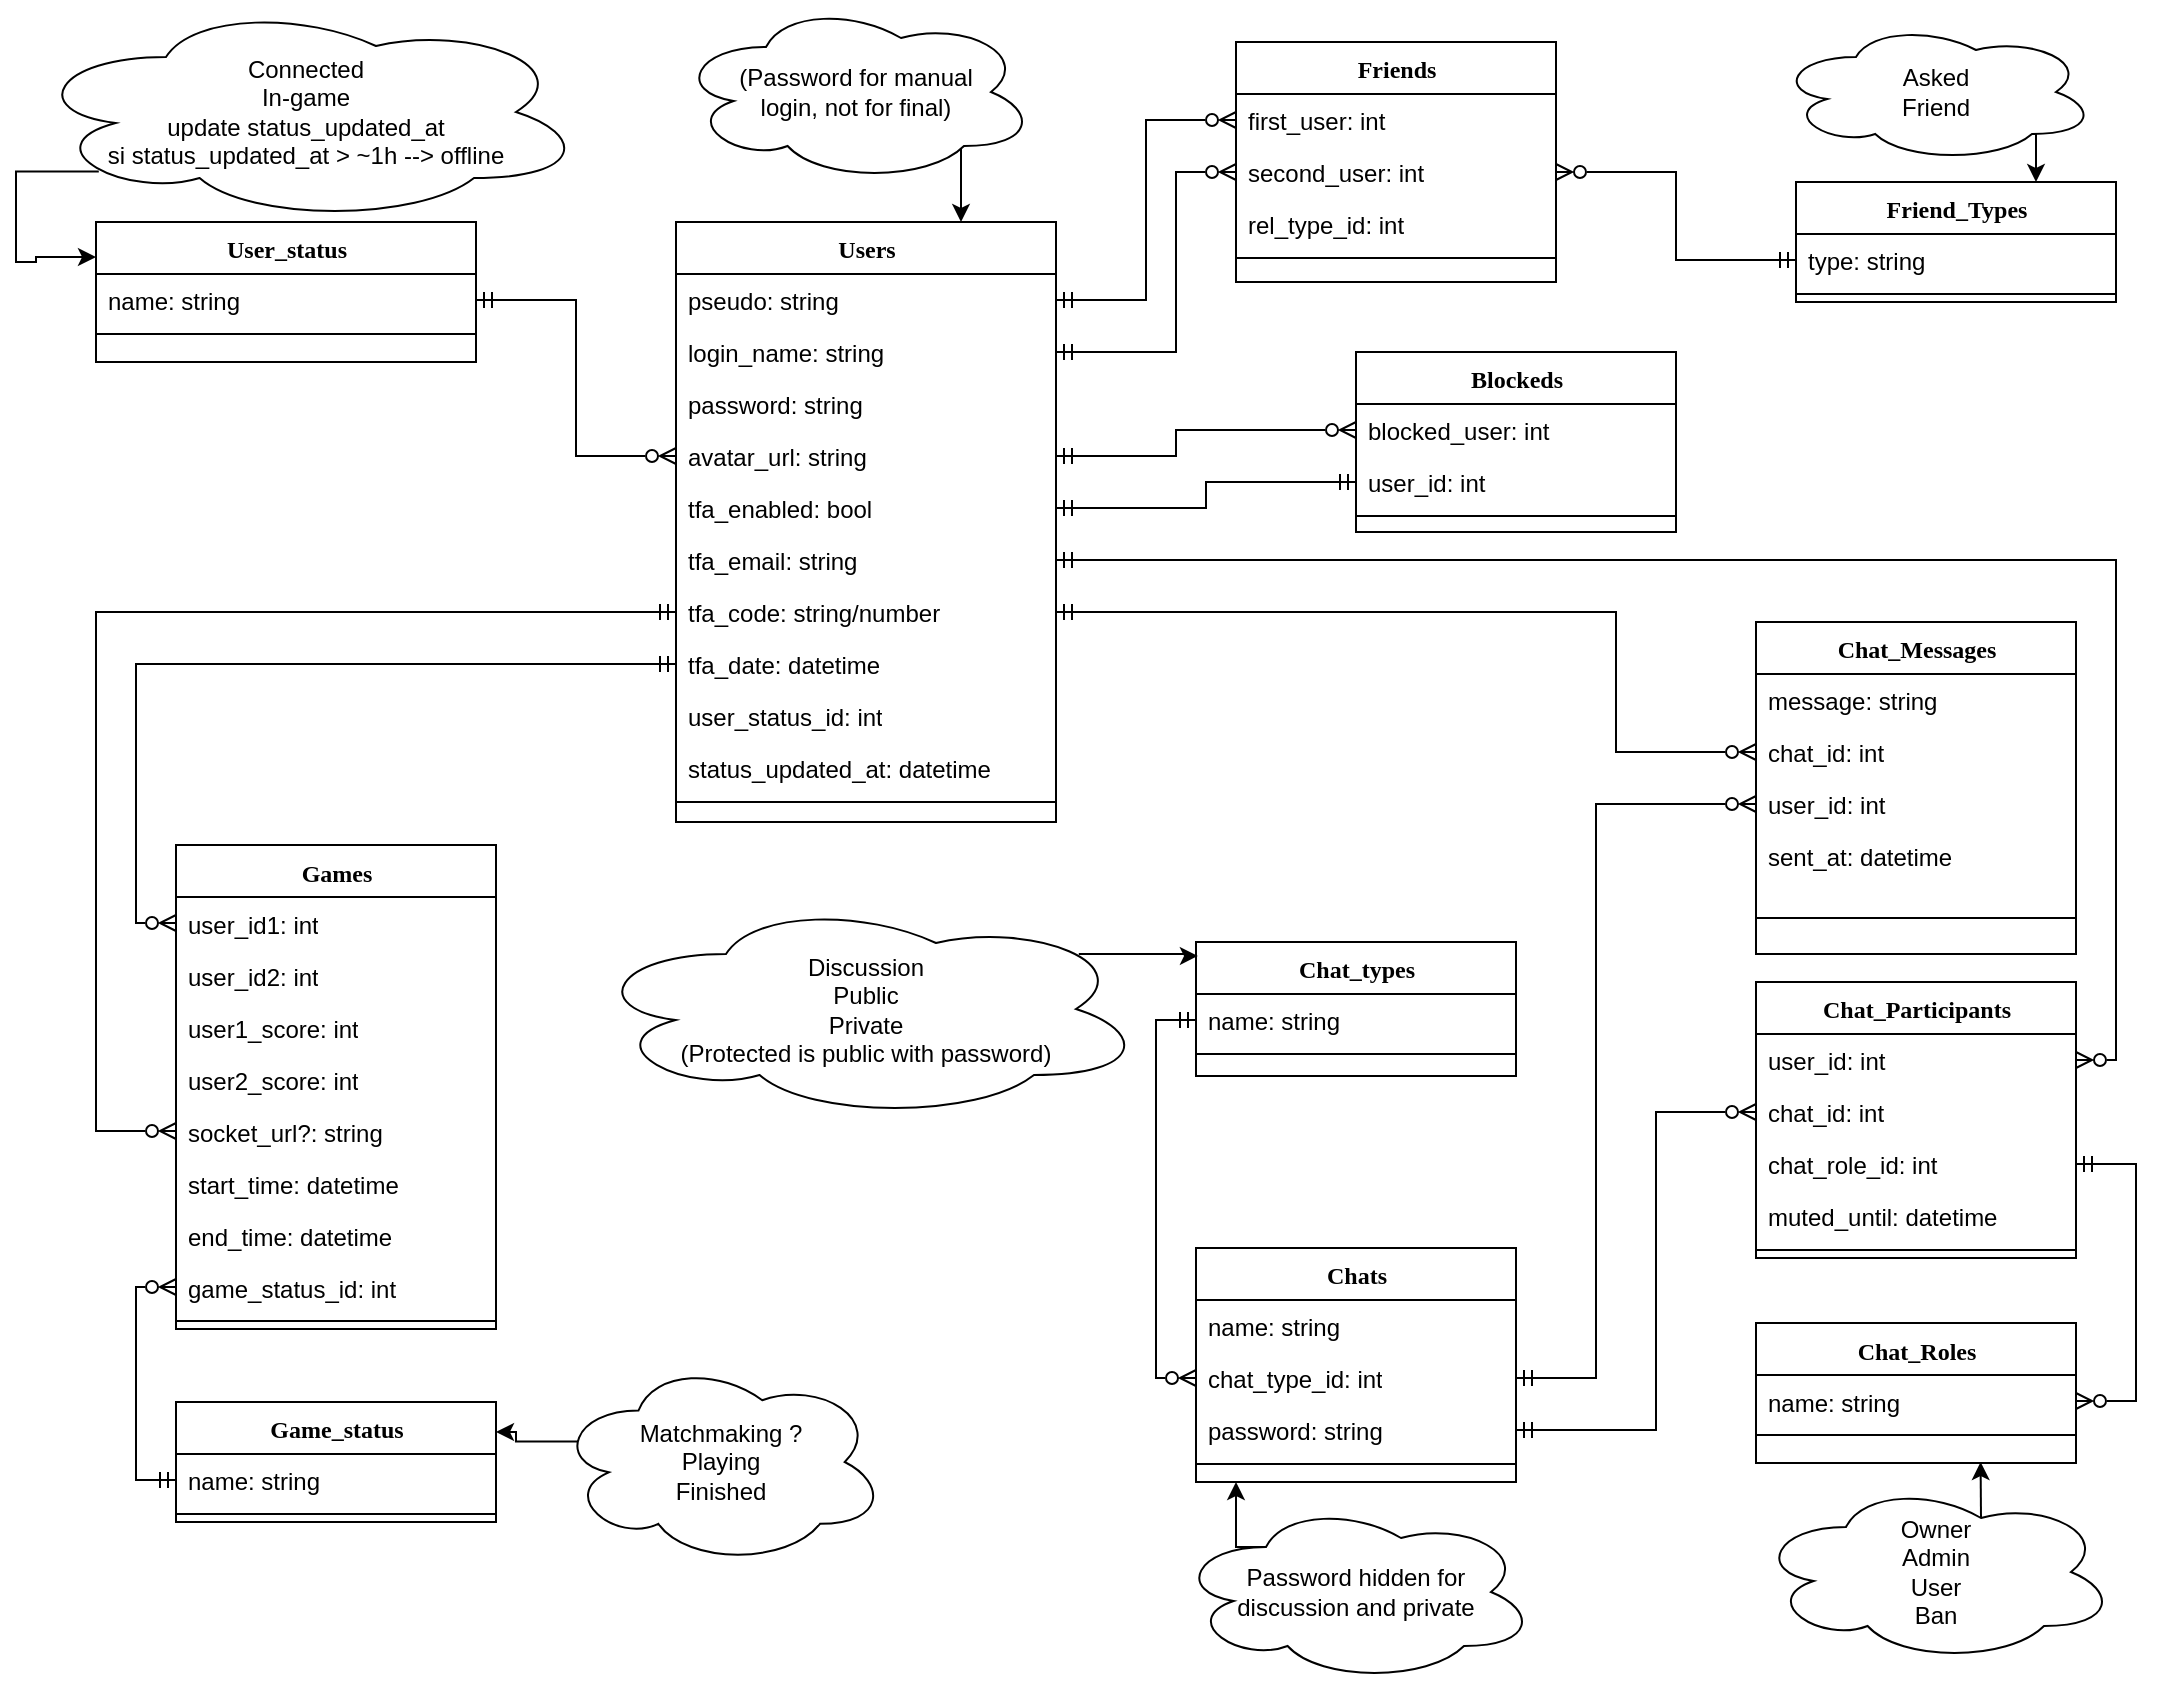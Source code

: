 <mxfile version="20.8.10"><diagram name="Page-1" id="9f46799a-70d6-7492-0946-bef42562c5a5"><mxGraphModel dx="1093" dy="1195" grid="1" gridSize="10" guides="1" tooltips="1" connect="1" arrows="1" fold="1" page="1" pageScale="1" pageWidth="1100" pageHeight="850" background="none" math="0" shadow="0"><root><mxCell id="0"/><mxCell id="1" parent="0"/><mxCell id="78961159f06e98e8-17" value="Users" style="swimlane;html=1;fontStyle=1;align=center;verticalAlign=top;childLayout=stackLayout;horizontal=1;startSize=26;horizontalStack=0;resizeParent=1;resizeLast=0;collapsible=1;marginBottom=0;swimlaneFillColor=#ffffff;rounded=0;shadow=0;comic=0;labelBackgroundColor=none;strokeWidth=1;fillColor=none;fontFamily=Verdana;fontSize=12" parent="1" vertex="1"><mxGeometry x="340" y="110" width="190" height="300" as="geometry"/></mxCell><mxCell id="78961159f06e98e8-21" value="pseudo: string" style="text;html=1;strokeColor=none;fillColor=none;align=left;verticalAlign=top;spacingLeft=4;spacingRight=4;whiteSpace=wrap;overflow=hidden;rotatable=0;points=[[0,0.5],[1,0.5]];portConstraint=eastwest;" parent="78961159f06e98e8-17" vertex="1"><mxGeometry y="26" width="190" height="26" as="geometry"/></mxCell><mxCell id="78961159f06e98e8-23" value="login_name: string" style="text;html=1;strokeColor=none;fillColor=none;align=left;verticalAlign=top;spacingLeft=4;spacingRight=4;whiteSpace=wrap;overflow=hidden;rotatable=0;points=[[0,0.5],[1,0.5]];portConstraint=eastwest;" parent="78961159f06e98e8-17" vertex="1"><mxGeometry y="52" width="190" height="26" as="geometry"/></mxCell><mxCell id="78961159f06e98e8-25" value="password: string" style="text;html=1;strokeColor=none;fillColor=none;align=left;verticalAlign=top;spacingLeft=4;spacingRight=4;whiteSpace=wrap;overflow=hidden;rotatable=0;points=[[0,0.5],[1,0.5]];portConstraint=eastwest;" parent="78961159f06e98e8-17" vertex="1"><mxGeometry y="78" width="190" height="26" as="geometry"/></mxCell><mxCell id="78961159f06e98e8-26" value="avatar_url: string" style="text;html=1;strokeColor=none;fillColor=none;align=left;verticalAlign=top;spacingLeft=4;spacingRight=4;whiteSpace=wrap;overflow=hidden;rotatable=0;points=[[0,0.5],[1,0.5]];portConstraint=eastwest;" parent="78961159f06e98e8-17" vertex="1"><mxGeometry y="104" width="190" height="26" as="geometry"/></mxCell><mxCell id="fCEpau_wuJve6Etn2Csr-4" value="tfa_enabled: bool" style="text;html=1;strokeColor=none;fillColor=none;align=left;verticalAlign=top;spacingLeft=4;spacingRight=4;whiteSpace=wrap;overflow=hidden;rotatable=0;points=[[0,0.5],[1,0.5]];portConstraint=eastwest;" parent="78961159f06e98e8-17" vertex="1"><mxGeometry y="130" width="190" height="26" as="geometry"/></mxCell><mxCell id="fCEpau_wuJve6Etn2Csr-3" value="tfa_email: string" style="text;html=1;strokeColor=none;fillColor=none;align=left;verticalAlign=top;spacingLeft=4;spacingRight=4;whiteSpace=wrap;overflow=hidden;rotatable=0;points=[[0,0.5],[1,0.5]];portConstraint=eastwest;" parent="78961159f06e98e8-17" vertex="1"><mxGeometry y="156" width="190" height="26" as="geometry"/></mxCell><mxCell id="fCEpau_wuJve6Etn2Csr-2" value="tfa_code: string/number" style="text;html=1;strokeColor=none;fillColor=none;align=left;verticalAlign=top;spacingLeft=4;spacingRight=4;whiteSpace=wrap;overflow=hidden;rotatable=0;points=[[0,0.5],[1,0.5]];portConstraint=eastwest;" parent="78961159f06e98e8-17" vertex="1"><mxGeometry y="182" width="190" height="26" as="geometry"/></mxCell><mxCell id="fCEpau_wuJve6Etn2Csr-1" value="tfa_date: datetime" style="text;html=1;strokeColor=none;fillColor=none;align=left;verticalAlign=top;spacingLeft=4;spacingRight=4;whiteSpace=wrap;overflow=hidden;rotatable=0;points=[[0,0.5],[1,0.5]];portConstraint=eastwest;" parent="78961159f06e98e8-17" vertex="1"><mxGeometry y="208" width="190" height="26" as="geometry"/></mxCell><mxCell id="fCEpau_wuJve6Etn2Csr-7" value="user_status_id: int" style="text;html=1;strokeColor=none;fillColor=none;align=left;verticalAlign=top;spacingLeft=4;spacingRight=4;whiteSpace=wrap;overflow=hidden;rotatable=0;points=[[0,0.5],[1,0.5]];portConstraint=eastwest;" parent="78961159f06e98e8-17" vertex="1"><mxGeometry y="234" width="190" height="26" as="geometry"/></mxCell><mxCell id="fCEpau_wuJve6Etn2Csr-6" value="status_updated_at: datetime" style="text;html=1;strokeColor=none;fillColor=none;align=left;verticalAlign=top;spacingLeft=4;spacingRight=4;whiteSpace=wrap;overflow=hidden;rotatable=0;points=[[0,0.5],[1,0.5]];portConstraint=eastwest;" parent="78961159f06e98e8-17" vertex="1"><mxGeometry y="260" width="190" height="26" as="geometry"/></mxCell><mxCell id="78961159f06e98e8-19" value="" style="line;html=1;strokeWidth=1;fillColor=none;align=left;verticalAlign=middle;spacingTop=-1;spacingLeft=3;spacingRight=3;rotatable=0;labelPosition=right;points=[];portConstraint=eastwest;" parent="78961159f06e98e8-17" vertex="1"><mxGeometry y="286" width="190" height="8" as="geometry"/></mxCell><mxCell id="78961159f06e98e8-30" value="Friends" style="swimlane;html=1;fontStyle=1;align=center;verticalAlign=top;childLayout=stackLayout;horizontal=1;startSize=26;horizontalStack=0;resizeParent=1;resizeLast=0;collapsible=1;marginBottom=0;swimlaneFillColor=#ffffff;rounded=0;shadow=0;comic=0;labelBackgroundColor=none;strokeWidth=1;fillColor=none;fontFamily=Verdana;fontSize=12" parent="1" vertex="1"><mxGeometry x="620" y="20" width="160" height="120" as="geometry"/></mxCell><mxCell id="78961159f06e98e8-31" value="first_user: int" style="text;html=1;strokeColor=none;fillColor=none;align=left;verticalAlign=top;spacingLeft=4;spacingRight=4;whiteSpace=wrap;overflow=hidden;rotatable=0;points=[[0,0.5],[1,0.5]];portConstraint=eastwest;" parent="78961159f06e98e8-30" vertex="1"><mxGeometry y="26" width="160" height="26" as="geometry"/></mxCell><mxCell id="78961159f06e98e8-32" value="second_user: int" style="text;html=1;strokeColor=none;fillColor=none;align=left;verticalAlign=top;spacingLeft=4;spacingRight=4;whiteSpace=wrap;overflow=hidden;rotatable=0;points=[[0,0.5],[1,0.5]];portConstraint=eastwest;" parent="78961159f06e98e8-30" vertex="1"><mxGeometry y="52" width="160" height="26" as="geometry"/></mxCell><mxCell id="78961159f06e98e8-33" value="rel_type_id: int" style="text;html=1;strokeColor=none;fillColor=none;align=left;verticalAlign=top;spacingLeft=4;spacingRight=4;whiteSpace=wrap;overflow=hidden;rotatable=0;points=[[0,0.5],[1,0.5]];portConstraint=eastwest;" parent="78961159f06e98e8-30" vertex="1"><mxGeometry y="78" width="160" height="26" as="geometry"/></mxCell><mxCell id="78961159f06e98e8-38" value="" style="line;html=1;strokeWidth=1;fillColor=none;align=left;verticalAlign=middle;spacingTop=-1;spacingLeft=3;spacingRight=3;rotatable=0;labelPosition=right;points=[];portConstraint=eastwest;" parent="78961159f06e98e8-30" vertex="1"><mxGeometry y="104" width="160" height="8" as="geometry"/></mxCell><mxCell id="78961159f06e98e8-82" value="Chats" style="swimlane;html=1;fontStyle=1;align=center;verticalAlign=top;childLayout=stackLayout;horizontal=1;startSize=26;horizontalStack=0;resizeParent=1;resizeLast=0;collapsible=1;marginBottom=0;swimlaneFillColor=#ffffff;rounded=0;shadow=0;comic=0;labelBackgroundColor=none;strokeWidth=1;fillColor=none;fontFamily=Verdana;fontSize=12" parent="1" vertex="1"><mxGeometry x="600" y="623" width="160" height="117" as="geometry"/></mxCell><mxCell id="78961159f06e98e8-83" value="name: string" style="text;html=1;strokeColor=none;fillColor=none;align=left;verticalAlign=top;spacingLeft=4;spacingRight=4;whiteSpace=wrap;overflow=hidden;rotatable=0;points=[[0,0.5],[1,0.5]];portConstraint=eastwest;" parent="78961159f06e98e8-82" vertex="1"><mxGeometry y="26" width="160" height="26" as="geometry"/></mxCell><mxCell id="78961159f06e98e8-84" value="chat_type_id: int" style="text;html=1;strokeColor=none;fillColor=none;align=left;verticalAlign=top;spacingLeft=4;spacingRight=4;whiteSpace=wrap;overflow=hidden;rotatable=0;points=[[0,0.5],[1,0.5]];portConstraint=eastwest;" parent="78961159f06e98e8-82" vertex="1"><mxGeometry y="52" width="160" height="26" as="geometry"/></mxCell><mxCell id="78961159f06e98e8-85" value="password: string" style="text;html=1;strokeColor=none;fillColor=none;align=left;verticalAlign=top;spacingLeft=4;spacingRight=4;whiteSpace=wrap;overflow=hidden;rotatable=0;points=[[0,0.5],[1,0.5]];portConstraint=eastwest;" parent="78961159f06e98e8-82" vertex="1"><mxGeometry y="78" width="160" height="26" as="geometry"/></mxCell><mxCell id="78961159f06e98e8-90" value="" style="line;html=1;strokeWidth=1;fillColor=none;align=left;verticalAlign=middle;spacingTop=-1;spacingLeft=3;spacingRight=3;rotatable=0;labelPosition=right;points=[];portConstraint=eastwest;" parent="78961159f06e98e8-82" vertex="1"><mxGeometry y="104" width="160" height="8" as="geometry"/></mxCell><mxCell id="fCEpau_wuJve6Etn2Csr-8" value="User_status" style="swimlane;html=1;fontStyle=1;align=center;verticalAlign=top;childLayout=stackLayout;horizontal=1;startSize=26;horizontalStack=0;resizeParent=1;resizeLast=0;collapsible=1;marginBottom=0;swimlaneFillColor=#ffffff;rounded=0;shadow=0;comic=0;labelBackgroundColor=none;strokeWidth=1;fillColor=none;fontFamily=Verdana;fontSize=12" parent="1" vertex="1"><mxGeometry x="50" y="110" width="190" height="70" as="geometry"/></mxCell><mxCell id="fCEpau_wuJve6Etn2Csr-9" value="name: string" style="text;html=1;strokeColor=none;fillColor=none;align=left;verticalAlign=top;spacingLeft=4;spacingRight=4;whiteSpace=wrap;overflow=hidden;rotatable=0;points=[[0,0.5],[1,0.5]];portConstraint=eastwest;" parent="fCEpau_wuJve6Etn2Csr-8" vertex="1"><mxGeometry y="26" width="190" height="26" as="geometry"/></mxCell><mxCell id="fCEpau_wuJve6Etn2Csr-19" value="" style="line;html=1;strokeWidth=1;fillColor=none;align=left;verticalAlign=middle;spacingTop=-1;spacingLeft=3;spacingRight=3;rotatable=0;labelPosition=right;points=[];portConstraint=eastwest;" parent="fCEpau_wuJve6Etn2Csr-8" vertex="1"><mxGeometry y="52" width="190" height="8" as="geometry"/></mxCell><mxCell id="fCEpau_wuJve6Etn2Csr-21" style="edgeStyle=orthogonalEdgeStyle;rounded=0;orthogonalLoop=1;jettySize=auto;html=1;exitX=0;exitY=0.5;exitDx=0;exitDy=0;entryX=1;entryY=0.5;entryDx=0;entryDy=0;endArrow=ERmandOne;endFill=0;startArrow=ERzeroToMany;startFill=0;" parent="1" source="78961159f06e98e8-26" target="fCEpau_wuJve6Etn2Csr-9" edge="1"><mxGeometry relative="1" as="geometry"/></mxCell><mxCell id="fCEpau_wuJve6Etn2Csr-114" style="edgeStyle=orthogonalEdgeStyle;rounded=0;orthogonalLoop=1;jettySize=auto;html=1;exitX=0.13;exitY=0.77;exitDx=0;exitDy=0;exitPerimeter=0;entryX=0;entryY=0.25;entryDx=0;entryDy=0;startArrow=none;startFill=0;endArrow=classic;endFill=1;" parent="1" source="fCEpau_wuJve6Etn2Csr-22" target="fCEpau_wuJve6Etn2Csr-8" edge="1"><mxGeometry relative="1" as="geometry"><Array as="points"><mxPoint x="10" y="85"/><mxPoint x="10" y="130"/><mxPoint x="20" y="130"/><mxPoint x="20" y="128"/></Array></mxGeometry></mxCell><mxCell id="fCEpau_wuJve6Etn2Csr-22" value="Connected&lt;br&gt;&lt;div&gt;In-game&lt;/div&gt;&lt;div&gt;update status_updated_at&lt;br&gt;si status_updated_at &amp;gt; ~1h --&amp;gt; offline&lt;br&gt;&lt;/div&gt;" style="ellipse;shape=cloud;whiteSpace=wrap;html=1;" parent="1" vertex="1"><mxGeometry x="15" width="280" height="110" as="geometry"/></mxCell><mxCell id="fCEpau_wuJve6Etn2Csr-24" value="Friend_Types" style="swimlane;html=1;fontStyle=1;align=center;verticalAlign=top;childLayout=stackLayout;horizontal=1;startSize=26;horizontalStack=0;resizeParent=1;resizeLast=0;collapsible=1;marginBottom=0;swimlaneFillColor=#ffffff;rounded=0;shadow=0;comic=0;labelBackgroundColor=none;strokeWidth=1;fillColor=none;fontFamily=Verdana;fontSize=12" parent="1" vertex="1"><mxGeometry x="900" y="90" width="160" height="60" as="geometry"/></mxCell><mxCell id="fCEpau_wuJve6Etn2Csr-25" value="type: string" style="text;html=1;strokeColor=none;fillColor=none;align=left;verticalAlign=top;spacingLeft=4;spacingRight=4;whiteSpace=wrap;overflow=hidden;rotatable=0;points=[[0,0.5],[1,0.5]];portConstraint=eastwest;" parent="fCEpau_wuJve6Etn2Csr-24" vertex="1"><mxGeometry y="26" width="160" height="26" as="geometry"/></mxCell><mxCell id="fCEpau_wuJve6Etn2Csr-29" value="" style="line;html=1;strokeWidth=1;fillColor=none;align=left;verticalAlign=middle;spacingTop=-1;spacingLeft=3;spacingRight=3;rotatable=0;labelPosition=right;points=[];portConstraint=eastwest;" parent="fCEpau_wuJve6Etn2Csr-24" vertex="1"><mxGeometry y="52" width="160" height="8" as="geometry"/></mxCell><mxCell id="fCEpau_wuJve6Etn2Csr-116" style="edgeStyle=orthogonalEdgeStyle;rounded=0;orthogonalLoop=1;jettySize=auto;html=1;exitX=0.8;exitY=0.8;exitDx=0;exitDy=0;exitPerimeter=0;entryX=0.75;entryY=0;entryDx=0;entryDy=0;startArrow=none;startFill=0;endArrow=classic;endFill=1;" parent="1" source="fCEpau_wuJve6Etn2Csr-32" target="fCEpau_wuJve6Etn2Csr-24" edge="1"><mxGeometry relative="1" as="geometry"/></mxCell><mxCell id="fCEpau_wuJve6Etn2Csr-32" value="&lt;div&gt;Asked&lt;/div&gt;&lt;div&gt;Friend&lt;/div&gt;" style="ellipse;shape=cloud;whiteSpace=wrap;html=1;" parent="1" vertex="1"><mxGeometry x="890" y="10" width="160" height="70" as="geometry"/></mxCell><mxCell id="fCEpau_wuJve6Etn2Csr-34" style="edgeStyle=orthogonalEdgeStyle;rounded=0;orthogonalLoop=1;jettySize=auto;html=1;exitX=1;exitY=0.5;exitDx=0;exitDy=0;entryX=0;entryY=0.5;entryDx=0;entryDy=0;endArrow=ERmandOne;endFill=0;startArrow=ERzeroToMany;startFill=0;" parent="1" source="78961159f06e98e8-32" target="fCEpau_wuJve6Etn2Csr-25" edge="1"><mxGeometry relative="1" as="geometry"/></mxCell><mxCell id="78961159f06e98e8-69" value="Chat_types" style="swimlane;html=1;fontStyle=1;align=center;verticalAlign=top;childLayout=stackLayout;horizontal=1;startSize=26;horizontalStack=0;resizeParent=1;resizeLast=0;collapsible=1;marginBottom=0;swimlaneFillColor=#ffffff;rounded=0;shadow=0;comic=0;labelBackgroundColor=none;strokeWidth=1;fillColor=none;fontFamily=Verdana;fontSize=12" parent="1" vertex="1"><mxGeometry x="600" y="470" width="160" height="67" as="geometry"/></mxCell><mxCell id="78961159f06e98e8-70" value="name: string" style="text;html=1;strokeColor=none;fillColor=none;align=left;verticalAlign=top;spacingLeft=4;spacingRight=4;whiteSpace=wrap;overflow=hidden;rotatable=0;points=[[0,0.5],[1,0.5]];portConstraint=eastwest;" parent="78961159f06e98e8-69" vertex="1"><mxGeometry y="26" width="160" height="26" as="geometry"/></mxCell><mxCell id="78961159f06e98e8-77" value="" style="line;html=1;strokeWidth=1;fillColor=none;align=left;verticalAlign=middle;spacingTop=-1;spacingLeft=3;spacingRight=3;rotatable=0;labelPosition=right;points=[];portConstraint=eastwest;" parent="78961159f06e98e8-69" vertex="1"><mxGeometry y="52" width="160" height="8" as="geometry"/></mxCell><mxCell id="fCEpau_wuJve6Etn2Csr-37" value="Chat_Participants" style="swimlane;html=1;fontStyle=1;align=center;verticalAlign=top;childLayout=stackLayout;horizontal=1;startSize=26;horizontalStack=0;resizeParent=1;resizeLast=0;collapsible=1;marginBottom=0;swimlaneFillColor=#ffffff;rounded=0;shadow=0;comic=0;labelBackgroundColor=none;strokeWidth=1;fillColor=none;fontFamily=Verdana;fontSize=12" parent="1" vertex="1"><mxGeometry x="880" y="490" width="160" height="138" as="geometry"/></mxCell><mxCell id="fCEpau_wuJve6Etn2Csr-38" value="user_id: int" style="text;html=1;strokeColor=none;fillColor=none;align=left;verticalAlign=top;spacingLeft=4;spacingRight=4;whiteSpace=wrap;overflow=hidden;rotatable=0;points=[[0,0.5],[1,0.5]];portConstraint=eastwest;" parent="fCEpau_wuJve6Etn2Csr-37" vertex="1"><mxGeometry y="26" width="160" height="26" as="geometry"/></mxCell><mxCell id="fCEpau_wuJve6Etn2Csr-39" value="chat_id: int" style="text;html=1;strokeColor=none;fillColor=none;align=left;verticalAlign=top;spacingLeft=4;spacingRight=4;whiteSpace=wrap;overflow=hidden;rotatable=0;points=[[0,0.5],[1,0.5]];portConstraint=eastwest;" parent="fCEpau_wuJve6Etn2Csr-37" vertex="1"><mxGeometry y="52" width="160" height="26" as="geometry"/></mxCell><mxCell id="fCEpau_wuJve6Etn2Csr-51" value="chat_role_id: int" style="text;html=1;strokeColor=none;fillColor=none;align=left;verticalAlign=top;spacingLeft=4;spacingRight=4;whiteSpace=wrap;overflow=hidden;rotatable=0;points=[[0,0.5],[1,0.5]];portConstraint=eastwest;" parent="fCEpau_wuJve6Etn2Csr-37" vertex="1"><mxGeometry y="78" width="160" height="26" as="geometry"/></mxCell><mxCell id="fCEpau_wuJve6Etn2Csr-50" value="muted_until: datetime" style="text;html=1;strokeColor=none;fillColor=none;align=left;verticalAlign=top;spacingLeft=4;spacingRight=4;whiteSpace=wrap;overflow=hidden;rotatable=0;points=[[0,0.5],[1,0.5]];portConstraint=eastwest;" parent="fCEpau_wuJve6Etn2Csr-37" vertex="1"><mxGeometry y="104" width="160" height="26" as="geometry"/></mxCell><mxCell id="fCEpau_wuJve6Etn2Csr-45" value="" style="line;html=1;strokeWidth=1;fillColor=none;align=left;verticalAlign=middle;spacingTop=-1;spacingLeft=3;spacingRight=3;rotatable=0;labelPosition=right;points=[];portConstraint=eastwest;" parent="fCEpau_wuJve6Etn2Csr-37" vertex="1"><mxGeometry y="130" width="160" height="8" as="geometry"/></mxCell><mxCell id="fCEpau_wuJve6Etn2Csr-113" style="edgeStyle=orthogonalEdgeStyle;rounded=0;orthogonalLoop=1;jettySize=auto;html=1;exitX=0.88;exitY=0.25;exitDx=0;exitDy=0;exitPerimeter=0;entryX=0.006;entryY=0.104;entryDx=0;entryDy=0;entryPerimeter=0;startArrow=none;startFill=0;endArrow=classic;endFill=1;" parent="1" source="fCEpau_wuJve6Etn2Csr-48" target="78961159f06e98e8-69" edge="1"><mxGeometry relative="1" as="geometry"/></mxCell><mxCell id="fCEpau_wuJve6Etn2Csr-48" value="&lt;div&gt;Discussion&lt;/div&gt;&lt;div&gt;Public&lt;/div&gt;&lt;div&gt;Private&lt;/div&gt;&lt;div&gt;(Protected is public with password)&lt;br&gt;&lt;/div&gt;" style="ellipse;shape=cloud;whiteSpace=wrap;html=1;" parent="1" vertex="1"><mxGeometry x="295" y="448.5" width="280" height="110" as="geometry"/></mxCell><mxCell id="fCEpau_wuJve6Etn2Csr-118" style="edgeStyle=orthogonalEdgeStyle;rounded=0;orthogonalLoop=1;jettySize=auto;html=1;exitX=0.25;exitY=0.25;exitDx=0;exitDy=0;exitPerimeter=0;startArrow=none;startFill=0;endArrow=classic;endFill=1;" parent="1" source="fCEpau_wuJve6Etn2Csr-49" edge="1"><mxGeometry relative="1" as="geometry"><mxPoint x="620" y="740" as="targetPoint"/></mxGeometry></mxCell><mxCell id="fCEpau_wuJve6Etn2Csr-49" value="&lt;div&gt;Password hidden for &lt;br&gt;&lt;/div&gt;&lt;div&gt;discussion and private&lt;/div&gt;" style="ellipse;shape=cloud;whiteSpace=wrap;html=1;" parent="1" vertex="1"><mxGeometry x="590" y="750" width="180" height="90" as="geometry"/></mxCell><mxCell id="fCEpau_wuJve6Etn2Csr-52" value="Chat_Roles" style="swimlane;html=1;fontStyle=1;align=center;verticalAlign=top;childLayout=stackLayout;horizontal=1;startSize=26;horizontalStack=0;resizeParent=1;resizeLast=0;collapsible=1;marginBottom=0;swimlaneFillColor=#ffffff;rounded=0;shadow=0;comic=0;labelBackgroundColor=none;strokeWidth=1;fillColor=none;fontFamily=Verdana;fontSize=12" parent="1" vertex="1"><mxGeometry x="880" y="660.5" width="160" height="70" as="geometry"/></mxCell><mxCell id="fCEpau_wuJve6Etn2Csr-53" value="name: string" style="text;html=1;strokeColor=none;fillColor=none;align=left;verticalAlign=top;spacingLeft=4;spacingRight=4;whiteSpace=wrap;overflow=hidden;rotatable=0;points=[[0,0.5],[1,0.5]];portConstraint=eastwest;" parent="fCEpau_wuJve6Etn2Csr-52" vertex="1"><mxGeometry y="26" width="160" height="26" as="geometry"/></mxCell><mxCell id="fCEpau_wuJve6Etn2Csr-57" value="" style="line;html=1;strokeWidth=1;fillColor=none;align=left;verticalAlign=middle;spacingTop=-1;spacingLeft=3;spacingRight=3;rotatable=0;labelPosition=right;points=[];portConstraint=eastwest;" parent="fCEpau_wuJve6Etn2Csr-52" vertex="1"><mxGeometry y="52" width="160" height="8" as="geometry"/></mxCell><mxCell id="fCEpau_wuJve6Etn2Csr-117" style="edgeStyle=orthogonalEdgeStyle;rounded=0;orthogonalLoop=1;jettySize=auto;html=1;exitX=0.625;exitY=0.2;exitDx=0;exitDy=0;exitPerimeter=0;startArrow=none;startFill=0;endArrow=classic;endFill=1;" parent="1" source="fCEpau_wuJve6Etn2Csr-60" edge="1"><mxGeometry relative="1" as="geometry"><mxPoint x="992.29" y="730" as="targetPoint"/></mxGeometry></mxCell><mxCell id="fCEpau_wuJve6Etn2Csr-60" value="Owner&lt;br&gt;Admin&lt;br&gt;&lt;div&gt;User&lt;/div&gt;&lt;div&gt;Ban&lt;br&gt;&lt;/div&gt;" style="ellipse;shape=cloud;whiteSpace=wrap;html=1;" parent="1" vertex="1"><mxGeometry x="880" y="740" width="180" height="90" as="geometry"/></mxCell><mxCell id="fCEpau_wuJve6Etn2Csr-61" style="edgeStyle=orthogonalEdgeStyle;rounded=0;orthogonalLoop=1;jettySize=auto;html=1;exitX=1;exitY=0.5;exitDx=0;exitDy=0;entryX=1;entryY=0.5;entryDx=0;entryDy=0;startArrow=ERmandOne;startFill=0;endArrow=ERzeroToMany;endFill=0;" parent="1" source="fCEpau_wuJve6Etn2Csr-3" target="fCEpau_wuJve6Etn2Csr-38" edge="1"><mxGeometry relative="1" as="geometry"/></mxCell><mxCell id="fCEpau_wuJve6Etn2Csr-115" style="edgeStyle=orthogonalEdgeStyle;rounded=0;orthogonalLoop=1;jettySize=auto;html=1;exitX=0.8;exitY=0.8;exitDx=0;exitDy=0;exitPerimeter=0;entryX=0.75;entryY=0;entryDx=0;entryDy=0;startArrow=none;startFill=0;endArrow=classic;endFill=1;" parent="1" source="fCEpau_wuJve6Etn2Csr-63" target="78961159f06e98e8-17" edge="1"><mxGeometry relative="1" as="geometry"/></mxCell><mxCell id="fCEpau_wuJve6Etn2Csr-63" value="&lt;div&gt;(Password for manual &lt;br&gt;&lt;/div&gt;&lt;div&gt;login, not for final)&lt;/div&gt;" style="ellipse;shape=cloud;whiteSpace=wrap;html=1;" parent="1" vertex="1"><mxGeometry x="340" width="180" height="90" as="geometry"/></mxCell><mxCell id="fCEpau_wuJve6Etn2Csr-66" value="&lt;div&gt;Chat_Messages&lt;/div&gt;" style="swimlane;html=1;fontStyle=1;align=center;verticalAlign=top;childLayout=stackLayout;horizontal=1;startSize=26;horizontalStack=0;resizeParent=1;resizeLast=0;collapsible=1;marginBottom=0;swimlaneFillColor=#ffffff;rounded=0;shadow=0;comic=0;labelBackgroundColor=none;strokeWidth=1;fillColor=none;fontFamily=Verdana;fontSize=12" parent="1" vertex="1"><mxGeometry x="880" y="310" width="160" height="166" as="geometry"/></mxCell><mxCell id="fCEpau_wuJve6Etn2Csr-67" value="message: string" style="text;html=1;strokeColor=none;fillColor=none;align=left;verticalAlign=top;spacingLeft=4;spacingRight=4;whiteSpace=wrap;overflow=hidden;rotatable=0;points=[[0,0.5],[1,0.5]];portConstraint=eastwest;" parent="fCEpau_wuJve6Etn2Csr-66" vertex="1"><mxGeometry y="26" width="160" height="26" as="geometry"/></mxCell><mxCell id="fCEpau_wuJve6Etn2Csr-68" value="chat_id: int" style="text;html=1;strokeColor=none;fillColor=none;align=left;verticalAlign=top;spacingLeft=4;spacingRight=4;whiteSpace=wrap;overflow=hidden;rotatable=0;points=[[0,0.5],[1,0.5]];portConstraint=eastwest;" parent="fCEpau_wuJve6Etn2Csr-66" vertex="1"><mxGeometry y="52" width="160" height="26" as="geometry"/></mxCell><mxCell id="fCEpau_wuJve6Etn2Csr-69" value="user_id: int" style="text;html=1;strokeColor=none;fillColor=none;align=left;verticalAlign=top;spacingLeft=4;spacingRight=4;whiteSpace=wrap;overflow=hidden;rotatable=0;points=[[0,0.5],[1,0.5]];portConstraint=eastwest;" parent="fCEpau_wuJve6Etn2Csr-66" vertex="1"><mxGeometry y="78" width="160" height="26" as="geometry"/></mxCell><mxCell id="fCEpau_wuJve6Etn2Csr-74" value="&lt;div&gt;sent_at: datetime&lt;/div&gt;" style="text;html=1;strokeColor=none;fillColor=none;align=left;verticalAlign=top;spacingLeft=4;spacingRight=4;whiteSpace=wrap;overflow=hidden;rotatable=0;points=[[0,0.5],[1,0.5]];portConstraint=eastwest;" parent="fCEpau_wuJve6Etn2Csr-66" vertex="1"><mxGeometry y="104" width="160" height="26" as="geometry"/></mxCell><mxCell id="fCEpau_wuJve6Etn2Csr-71" value="" style="line;html=1;strokeWidth=1;fillColor=none;align=left;verticalAlign=middle;spacingTop=-1;spacingLeft=3;spacingRight=3;rotatable=0;labelPosition=right;points=[];portConstraint=eastwest;" parent="fCEpau_wuJve6Etn2Csr-66" vertex="1"><mxGeometry y="130" width="160" height="36" as="geometry"/></mxCell><mxCell id="fCEpau_wuJve6Etn2Csr-75" style="edgeStyle=orthogonalEdgeStyle;rounded=0;orthogonalLoop=1;jettySize=auto;html=1;exitX=1;exitY=0.5;exitDx=0;exitDy=0;entryX=1;entryY=0.5;entryDx=0;entryDy=0;startArrow=ERmandOne;startFill=0;endArrow=ERzeroToMany;endFill=0;" parent="1" source="fCEpau_wuJve6Etn2Csr-51" target="fCEpau_wuJve6Etn2Csr-53" edge="1"><mxGeometry relative="1" as="geometry"><Array as="points"><mxPoint x="1070" y="581"/><mxPoint x="1070" y="699"/></Array></mxGeometry></mxCell><mxCell id="fCEpau_wuJve6Etn2Csr-79" style="edgeStyle=orthogonalEdgeStyle;rounded=0;orthogonalLoop=1;jettySize=auto;html=1;exitX=1;exitY=0.5;exitDx=0;exitDy=0;entryX=0;entryY=0.5;entryDx=0;entryDy=0;startArrow=ERmandOne;startFill=0;endArrow=ERzeroToMany;endFill=0;" parent="1" source="fCEpau_wuJve6Etn2Csr-2" target="fCEpau_wuJve6Etn2Csr-68" edge="1"><mxGeometry relative="1" as="geometry"><Array as="points"><mxPoint x="810" y="305"/><mxPoint x="810" y="375"/></Array></mxGeometry></mxCell><mxCell id="fCEpau_wuJve6Etn2Csr-80" style="edgeStyle=orthogonalEdgeStyle;rounded=0;orthogonalLoop=1;jettySize=auto;html=1;exitX=0;exitY=0.5;exitDx=0;exitDy=0;entryX=0;entryY=0.5;entryDx=0;entryDy=0;startArrow=ERmandOne;startFill=0;endArrow=ERzeroToMany;endFill=0;" parent="1" source="78961159f06e98e8-70" target="78961159f06e98e8-84" edge="1"><mxGeometry relative="1" as="geometry"/></mxCell><mxCell id="fCEpau_wuJve6Etn2Csr-81" style="edgeStyle=orthogonalEdgeStyle;rounded=0;orthogonalLoop=1;jettySize=auto;html=1;exitX=1;exitY=0.5;exitDx=0;exitDy=0;entryX=0;entryY=0.5;entryDx=0;entryDy=0;startArrow=ERmandOne;startFill=0;endArrow=ERzeroToMany;endFill=0;" parent="1" source="78961159f06e98e8-84" target="fCEpau_wuJve6Etn2Csr-69" edge="1"><mxGeometry relative="1" as="geometry"><Array as="points"><mxPoint x="800" y="688"/><mxPoint x="800" y="401"/></Array></mxGeometry></mxCell><mxCell id="fCEpau_wuJve6Etn2Csr-82" style="edgeStyle=orthogonalEdgeStyle;rounded=0;orthogonalLoop=1;jettySize=auto;html=1;exitX=1;exitY=0.5;exitDx=0;exitDy=0;entryX=0;entryY=0.5;entryDx=0;entryDy=0;startArrow=ERmandOne;startFill=0;endArrow=ERzeroToMany;endFill=0;" parent="1" source="78961159f06e98e8-85" target="fCEpau_wuJve6Etn2Csr-39" edge="1"><mxGeometry relative="1" as="geometry"><Array as="points"><mxPoint x="830" y="714"/><mxPoint x="830" y="555"/></Array></mxGeometry></mxCell><mxCell id="fCEpau_wuJve6Etn2Csr-83" value="Games" style="swimlane;html=1;fontStyle=1;align=center;verticalAlign=top;childLayout=stackLayout;horizontal=1;startSize=26;horizontalStack=0;resizeParent=1;resizeLast=0;collapsible=1;marginBottom=0;swimlaneFillColor=#ffffff;rounded=0;shadow=0;comic=0;labelBackgroundColor=none;strokeWidth=1;fillColor=none;fontFamily=Verdana;fontSize=12" parent="1" vertex="1"><mxGeometry x="90" y="421.5" width="160" height="242" as="geometry"/></mxCell><mxCell id="fCEpau_wuJve6Etn2Csr-84" value="user_id1: int" style="text;html=1;strokeColor=none;fillColor=none;align=left;verticalAlign=top;spacingLeft=4;spacingRight=4;whiteSpace=wrap;overflow=hidden;rotatable=0;points=[[0,0.5],[1,0.5]];portConstraint=eastwest;" parent="fCEpau_wuJve6Etn2Csr-83" vertex="1"><mxGeometry y="26" width="160" height="26" as="geometry"/></mxCell><mxCell id="fCEpau_wuJve6Etn2Csr-85" value="user_id2: int" style="text;html=1;strokeColor=none;fillColor=none;align=left;verticalAlign=top;spacingLeft=4;spacingRight=4;whiteSpace=wrap;overflow=hidden;rotatable=0;points=[[0,0.5],[1,0.5]];portConstraint=eastwest;" parent="fCEpau_wuJve6Etn2Csr-83" vertex="1"><mxGeometry y="52" width="160" height="26" as="geometry"/></mxCell><mxCell id="fCEpau_wuJve6Etn2Csr-105" value="user1_score: int" style="text;html=1;strokeColor=none;fillColor=none;align=left;verticalAlign=top;spacingLeft=4;spacingRight=4;whiteSpace=wrap;overflow=hidden;rotatable=0;points=[[0,0.5],[1,0.5]];portConstraint=eastwest;" parent="fCEpau_wuJve6Etn2Csr-83" vertex="1"><mxGeometry y="78" width="160" height="26" as="geometry"/></mxCell><mxCell id="fCEpau_wuJve6Etn2Csr-104" value="user2_score: int" style="text;html=1;strokeColor=none;fillColor=none;align=left;verticalAlign=top;spacingLeft=4;spacingRight=4;whiteSpace=wrap;overflow=hidden;rotatable=0;points=[[0,0.5],[1,0.5]];portConstraint=eastwest;" parent="fCEpau_wuJve6Etn2Csr-83" vertex="1"><mxGeometry y="104" width="160" height="26" as="geometry"/></mxCell><mxCell id="fCEpau_wuJve6Etn2Csr-86" value="socket_url?: string" style="text;html=1;strokeColor=none;fillColor=none;align=left;verticalAlign=top;spacingLeft=4;spacingRight=4;whiteSpace=wrap;overflow=hidden;rotatable=0;points=[[0,0.5],[1,0.5]];portConstraint=eastwest;" parent="fCEpau_wuJve6Etn2Csr-83" vertex="1"><mxGeometry y="130" width="160" height="26" as="geometry"/></mxCell><mxCell id="fCEpau_wuJve6Etn2Csr-100" value="start_time: datetime" style="text;html=1;strokeColor=none;fillColor=none;align=left;verticalAlign=top;spacingLeft=4;spacingRight=4;whiteSpace=wrap;overflow=hidden;rotatable=0;points=[[0,0.5],[1,0.5]];portConstraint=eastwest;" parent="fCEpau_wuJve6Etn2Csr-83" vertex="1"><mxGeometry y="156" width="160" height="26" as="geometry"/></mxCell><mxCell id="fCEpau_wuJve6Etn2Csr-99" value="end_time: datetime" style="text;html=1;strokeColor=none;fillColor=none;align=left;verticalAlign=top;spacingLeft=4;spacingRight=4;whiteSpace=wrap;overflow=hidden;rotatable=0;points=[[0,0.5],[1,0.5]];portConstraint=eastwest;" parent="fCEpau_wuJve6Etn2Csr-83" vertex="1"><mxGeometry y="182" width="160" height="26" as="geometry"/></mxCell><mxCell id="fCEpau_wuJve6Etn2Csr-106" value="game_status_id: int" style="text;html=1;strokeColor=none;fillColor=none;align=left;verticalAlign=top;spacingLeft=4;spacingRight=4;whiteSpace=wrap;overflow=hidden;rotatable=0;points=[[0,0.5],[1,0.5]];portConstraint=eastwest;" parent="fCEpau_wuJve6Etn2Csr-83" vertex="1"><mxGeometry y="208" width="160" height="26" as="geometry"/></mxCell><mxCell id="fCEpau_wuJve6Etn2Csr-87" value="" style="line;html=1;strokeWidth=1;fillColor=none;align=left;verticalAlign=middle;spacingTop=-1;spacingLeft=3;spacingRight=3;rotatable=0;labelPosition=right;points=[];portConstraint=eastwest;" parent="fCEpau_wuJve6Etn2Csr-83" vertex="1"><mxGeometry y="234" width="160" height="8" as="geometry"/></mxCell><mxCell id="fCEpau_wuJve6Etn2Csr-88" value="Game_status" style="swimlane;html=1;fontStyle=1;align=center;verticalAlign=top;childLayout=stackLayout;horizontal=1;startSize=26;horizontalStack=0;resizeParent=1;resizeLast=0;collapsible=1;marginBottom=0;swimlaneFillColor=#ffffff;rounded=0;shadow=0;comic=0;labelBackgroundColor=none;strokeWidth=1;fillColor=none;fontFamily=Verdana;fontSize=12" parent="1" vertex="1"><mxGeometry x="90" y="700" width="160" height="60" as="geometry"/></mxCell><mxCell id="fCEpau_wuJve6Etn2Csr-91" value="name: string" style="text;html=1;strokeColor=none;fillColor=none;align=left;verticalAlign=top;spacingLeft=4;spacingRight=4;whiteSpace=wrap;overflow=hidden;rotatable=0;points=[[0,0.5],[1,0.5]];portConstraint=eastwest;" parent="fCEpau_wuJve6Etn2Csr-88" vertex="1"><mxGeometry y="26" width="160" height="26" as="geometry"/></mxCell><mxCell id="fCEpau_wuJve6Etn2Csr-92" value="" style="line;html=1;strokeWidth=1;fillColor=none;align=left;verticalAlign=middle;spacingTop=-1;spacingLeft=3;spacingRight=3;rotatable=0;labelPosition=right;points=[];portConstraint=eastwest;" parent="fCEpau_wuJve6Etn2Csr-88" vertex="1"><mxGeometry y="52" width="160" height="8" as="geometry"/></mxCell><mxCell id="fCEpau_wuJve6Etn2Csr-112" style="edgeStyle=orthogonalEdgeStyle;rounded=0;orthogonalLoop=1;jettySize=auto;html=1;exitX=0.07;exitY=0.4;exitDx=0;exitDy=0;exitPerimeter=0;entryX=1;entryY=0.25;entryDx=0;entryDy=0;startArrow=none;startFill=0;endArrow=classic;endFill=1;" parent="1" source="fCEpau_wuJve6Etn2Csr-98" target="fCEpau_wuJve6Etn2Csr-88" edge="1"><mxGeometry relative="1" as="geometry"/></mxCell><mxCell id="fCEpau_wuJve6Etn2Csr-98" value="&lt;div&gt;Matchmaking ?&lt;/div&gt;&lt;div&gt;Playing&lt;br&gt;&lt;/div&gt;Finished" style="ellipse;shape=cloud;whiteSpace=wrap;html=1;" parent="1" vertex="1"><mxGeometry x="280" y="678.5" width="165" height="103" as="geometry"/></mxCell><mxCell id="fCEpau_wuJve6Etn2Csr-102" style="edgeStyle=orthogonalEdgeStyle;rounded=0;orthogonalLoop=1;jettySize=auto;html=1;exitX=0;exitY=0.5;exitDx=0;exitDy=0;entryX=0;entryY=0.5;entryDx=0;entryDy=0;startArrow=ERmandOne;startFill=0;endArrow=ERzeroToMany;endFill=0;" parent="1" source="fCEpau_wuJve6Etn2Csr-1" target="fCEpau_wuJve6Etn2Csr-84" edge="1"><mxGeometry relative="1" as="geometry"/></mxCell><mxCell id="fCEpau_wuJve6Etn2Csr-103" style="edgeStyle=orthogonalEdgeStyle;rounded=0;orthogonalLoop=1;jettySize=auto;html=1;exitX=0;exitY=0.5;exitDx=0;exitDy=0;entryX=0;entryY=0.5;entryDx=0;entryDy=0;startArrow=ERmandOne;startFill=0;endArrow=ERzeroToMany;endFill=0;" parent="1" source="fCEpau_wuJve6Etn2Csr-2" target="fCEpau_wuJve6Etn2Csr-86" edge="1"><mxGeometry relative="1" as="geometry"><Array as="points"><mxPoint x="50" y="305"/><mxPoint x="50" y="565"/></Array></mxGeometry></mxCell><mxCell id="fCEpau_wuJve6Etn2Csr-107" style="edgeStyle=orthogonalEdgeStyle;rounded=0;orthogonalLoop=1;jettySize=auto;html=1;exitX=0;exitY=0.5;exitDx=0;exitDy=0;entryX=0;entryY=0.5;entryDx=0;entryDy=0;startArrow=ERmandOne;startFill=0;endArrow=ERzeroToMany;endFill=0;" parent="1" source="fCEpau_wuJve6Etn2Csr-106" edge="1"><mxGeometry relative="1" as="geometry"/></mxCell><mxCell id="fCEpau_wuJve6Etn2Csr-110" style="edgeStyle=orthogonalEdgeStyle;rounded=0;orthogonalLoop=1;jettySize=auto;html=1;exitX=0;exitY=0.5;exitDx=0;exitDy=0;entryX=0;entryY=0.5;entryDx=0;entryDy=0;startArrow=ERmandOne;startFill=0;endArrow=ERzeroToMany;endFill=0;" parent="1" source="fCEpau_wuJve6Etn2Csr-91" target="fCEpau_wuJve6Etn2Csr-106" edge="1"><mxGeometry relative="1" as="geometry"/></mxCell><mxCell id="1hzTx4t4HcADPr83lm5w-1" value="Blockeds" style="swimlane;html=1;fontStyle=1;align=center;verticalAlign=top;childLayout=stackLayout;horizontal=1;startSize=26;horizontalStack=0;resizeParent=1;resizeLast=0;collapsible=1;marginBottom=0;swimlaneFillColor=#ffffff;rounded=0;shadow=0;comic=0;labelBackgroundColor=none;strokeWidth=1;fillColor=none;fontFamily=Verdana;fontSize=12" parent="1" vertex="1"><mxGeometry x="680" y="175" width="160" height="90" as="geometry"/></mxCell><mxCell id="1hzTx4t4HcADPr83lm5w-2" value="blocked_user: int" style="text;html=1;strokeColor=none;fillColor=none;align=left;verticalAlign=top;spacingLeft=4;spacingRight=4;whiteSpace=wrap;overflow=hidden;rotatable=0;points=[[0,0.5],[1,0.5]];portConstraint=eastwest;" parent="1hzTx4t4HcADPr83lm5w-1" vertex="1"><mxGeometry y="26" width="160" height="26" as="geometry"/></mxCell><mxCell id="1hzTx4t4HcADPr83lm5w-3" value="user_id: int" style="text;html=1;strokeColor=none;fillColor=none;align=left;verticalAlign=top;spacingLeft=4;spacingRight=4;whiteSpace=wrap;overflow=hidden;rotatable=0;points=[[0,0.5],[1,0.5]];portConstraint=eastwest;" parent="1hzTx4t4HcADPr83lm5w-1" vertex="1"><mxGeometry y="52" width="160" height="26" as="geometry"/></mxCell><mxCell id="1hzTx4t4HcADPr83lm5w-5" value="" style="line;html=1;strokeWidth=1;fillColor=none;align=left;verticalAlign=middle;spacingTop=-1;spacingLeft=3;spacingRight=3;rotatable=0;labelPosition=right;points=[];portConstraint=eastwest;" parent="1hzTx4t4HcADPr83lm5w-1" vertex="1"><mxGeometry y="78" width="160" height="8" as="geometry"/></mxCell><mxCell id="1hzTx4t4HcADPr83lm5w-7" style="edgeStyle=orthogonalEdgeStyle;rounded=0;orthogonalLoop=1;jettySize=auto;html=1;exitX=1;exitY=0.5;exitDx=0;exitDy=0;entryX=0;entryY=0.5;entryDx=0;entryDy=0;startArrow=ERmandOne;startFill=0;endArrow=ERmandOne;endFill=0;" parent="1" source="fCEpau_wuJve6Etn2Csr-4" target="1hzTx4t4HcADPr83lm5w-3" edge="1"><mxGeometry relative="1" as="geometry"/></mxCell><mxCell id="1hzTx4t4HcADPr83lm5w-8" style="edgeStyle=orthogonalEdgeStyle;rounded=0;orthogonalLoop=1;jettySize=auto;html=1;exitX=1;exitY=0.5;exitDx=0;exitDy=0;entryX=0;entryY=0.5;entryDx=0;entryDy=0;startArrow=ERmandOne;startFill=0;endArrow=ERzeroToMany;endFill=0;" parent="1" source="78961159f06e98e8-26" target="1hzTx4t4HcADPr83lm5w-2" edge="1"><mxGeometry relative="1" as="geometry"><Array as="points"><mxPoint x="590" y="227"/><mxPoint x="590" y="214"/></Array></mxGeometry></mxCell><mxCell id="1hzTx4t4HcADPr83lm5w-9" style="edgeStyle=orthogonalEdgeStyle;rounded=0;orthogonalLoop=1;jettySize=auto;html=1;exitX=1;exitY=0.5;exitDx=0;exitDy=0;entryX=0;entryY=0.5;entryDx=0;entryDy=0;startArrow=ERmandOne;startFill=0;endArrow=ERzeroToMany;endFill=0;" parent="1" source="78961159f06e98e8-21" target="78961159f06e98e8-31" edge="1"><mxGeometry relative="1" as="geometry"/></mxCell><mxCell id="1hzTx4t4HcADPr83lm5w-10" style="edgeStyle=orthogonalEdgeStyle;rounded=0;orthogonalLoop=1;jettySize=auto;html=1;exitX=1;exitY=0.5;exitDx=0;exitDy=0;entryX=0;entryY=0.5;entryDx=0;entryDy=0;startArrow=ERmandOne;startFill=0;endArrow=ERzeroToMany;endFill=0;" parent="1" source="78961159f06e98e8-23" target="78961159f06e98e8-32" edge="1"><mxGeometry relative="1" as="geometry"><Array as="points"><mxPoint x="590" y="175"/><mxPoint x="590" y="85"/></Array></mxGeometry></mxCell></root></mxGraphModel></diagram></mxfile>